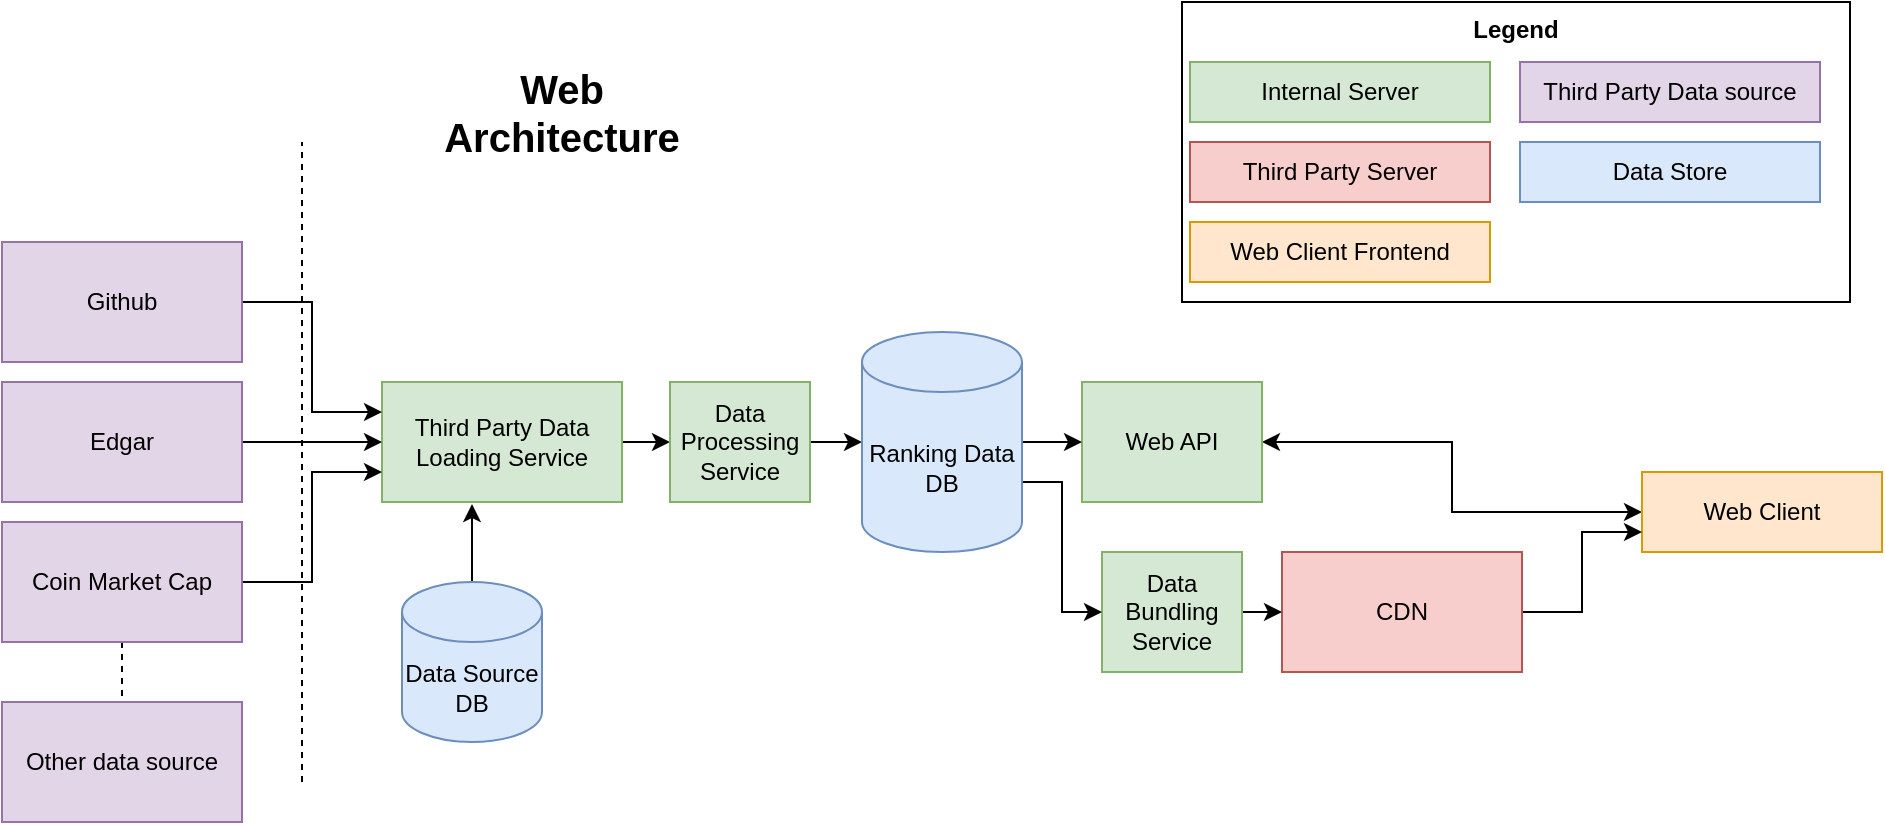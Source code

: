 <mxfile version="15.7.0" type="device"><diagram id="EKFa9jUMGPZQEcC4mZxJ" name="Page-1"><mxGraphModel dx="786" dy="545" grid="1" gridSize="10" guides="1" tooltips="1" connect="1" arrows="1" fold="1" page="1" pageScale="1" pageWidth="827" pageHeight="1169" math="0" shadow="0"><root><mxCell id="0"/><mxCell id="1" parent="0"/><mxCell id="HoEeNtHgA--gQAlp0OA_-60" style="edgeStyle=orthogonalEdgeStyle;rounded=0;orthogonalLoop=1;jettySize=auto;html=1;exitX=1;exitY=0.5;exitDx=0;exitDy=0;entryX=0;entryY=0.5;entryDx=0;entryDy=0;startArrow=none;startFill=0;endArrow=classic;endFill=1;" edge="1" parent="1" source="HoEeNtHgA--gQAlp0OA_-2" target="HoEeNtHgA--gQAlp0OA_-44"><mxGeometry relative="1" as="geometry"/></mxCell><mxCell id="HoEeNtHgA--gQAlp0OA_-2" value="Third Party Data Loading Service" style="rounded=0;whiteSpace=wrap;html=1;fillColor=#d5e8d4;strokeColor=#82b366;" vertex="1" parent="1"><mxGeometry x="270" y="250" width="120" height="60" as="geometry"/></mxCell><mxCell id="HoEeNtHgA--gQAlp0OA_-8" style="edgeStyle=orthogonalEdgeStyle;rounded=0;orthogonalLoop=1;jettySize=auto;html=1;exitX=1;exitY=0.5;exitDx=0;exitDy=0;entryX=0;entryY=0.5;entryDx=0;entryDy=0;" edge="1" parent="1" source="HoEeNtHgA--gQAlp0OA_-4" target="HoEeNtHgA--gQAlp0OA_-2"><mxGeometry relative="1" as="geometry"/></mxCell><mxCell id="HoEeNtHgA--gQAlp0OA_-4" value="Edgar" style="rounded=0;whiteSpace=wrap;html=1;fillColor=#e1d5e7;strokeColor=#9673a6;" vertex="1" parent="1"><mxGeometry x="80" y="250" width="120" height="60" as="geometry"/></mxCell><mxCell id="HoEeNtHgA--gQAlp0OA_-7" style="edgeStyle=orthogonalEdgeStyle;rounded=0;orthogonalLoop=1;jettySize=auto;html=1;exitX=1;exitY=0.5;exitDx=0;exitDy=0;entryX=0;entryY=0.25;entryDx=0;entryDy=0;" edge="1" parent="1" source="HoEeNtHgA--gQAlp0OA_-5" target="HoEeNtHgA--gQAlp0OA_-2"><mxGeometry relative="1" as="geometry"/></mxCell><mxCell id="HoEeNtHgA--gQAlp0OA_-5" value="Github" style="rounded=0;whiteSpace=wrap;html=1;fillColor=#e1d5e7;strokeColor=#9673a6;" vertex="1" parent="1"><mxGeometry x="80" y="180" width="120" height="60" as="geometry"/></mxCell><mxCell id="HoEeNtHgA--gQAlp0OA_-9" style="edgeStyle=orthogonalEdgeStyle;rounded=0;orthogonalLoop=1;jettySize=auto;html=1;exitX=1;exitY=0.5;exitDx=0;exitDy=0;entryX=0;entryY=0.75;entryDx=0;entryDy=0;" edge="1" parent="1" source="HoEeNtHgA--gQAlp0OA_-6" target="HoEeNtHgA--gQAlp0OA_-2"><mxGeometry relative="1" as="geometry"/></mxCell><mxCell id="HoEeNtHgA--gQAlp0OA_-26" style="edgeStyle=orthogonalEdgeStyle;rounded=0;orthogonalLoop=1;jettySize=auto;html=1;exitX=0.5;exitY=1;exitDx=0;exitDy=0;entryX=0.5;entryY=0;entryDx=0;entryDy=0;endArrow=none;endFill=0;dashed=1;" edge="1" parent="1" source="HoEeNtHgA--gQAlp0OA_-6" target="HoEeNtHgA--gQAlp0OA_-24"><mxGeometry relative="1" as="geometry"/></mxCell><mxCell id="HoEeNtHgA--gQAlp0OA_-6" value="Coin Market Cap" style="rounded=0;whiteSpace=wrap;html=1;fillColor=#e1d5e7;strokeColor=#9673a6;" vertex="1" parent="1"><mxGeometry x="80" y="320" width="120" height="60" as="geometry"/></mxCell><mxCell id="HoEeNtHgA--gQAlp0OA_-11" value="" style="endArrow=none;dashed=1;html=1;rounded=0;" edge="1" parent="1"><mxGeometry width="50" height="50" relative="1" as="geometry"><mxPoint x="230" y="450" as="sourcePoint"/><mxPoint x="230" y="130" as="targetPoint"/></mxGeometry></mxCell><mxCell id="HoEeNtHgA--gQAlp0OA_-12" value="&lt;b&gt;Legend&lt;/b&gt;" style="rounded=0;whiteSpace=wrap;html=1;verticalAlign=top;" vertex="1" parent="1"><mxGeometry x="670" y="60" width="334" height="150" as="geometry"/></mxCell><mxCell id="HoEeNtHgA--gQAlp0OA_-14" value="Third Party Data source" style="rounded=0;whiteSpace=wrap;html=1;verticalAlign=middle;fillColor=#e1d5e7;strokeColor=#9673a6;" vertex="1" parent="1"><mxGeometry x="839" y="90" width="150" height="30" as="geometry"/></mxCell><mxCell id="HoEeNtHgA--gQAlp0OA_-15" value="Internal Server" style="rounded=0;whiteSpace=wrap;html=1;verticalAlign=middle;fillColor=#d5e8d4;strokeColor=#82b366;" vertex="1" parent="1"><mxGeometry x="674" y="90" width="150" height="30" as="geometry"/></mxCell><mxCell id="HoEeNtHgA--gQAlp0OA_-16" value="Data Store" style="rounded=0;whiteSpace=wrap;html=1;verticalAlign=middle;fillColor=#dae8fc;strokeColor=#6c8ebf;" vertex="1" parent="1"><mxGeometry x="839" y="130" width="150" height="30" as="geometry"/></mxCell><mxCell id="HoEeNtHgA--gQAlp0OA_-24" value="Other data source" style="rounded=0;whiteSpace=wrap;html=1;fillColor=#e1d5e7;strokeColor=#9673a6;" vertex="1" parent="1"><mxGeometry x="80" y="410" width="120" height="60" as="geometry"/></mxCell><mxCell id="HoEeNtHgA--gQAlp0OA_-57" style="edgeStyle=orthogonalEdgeStyle;rounded=0;orthogonalLoop=1;jettySize=auto;html=1;exitX=1;exitY=0.5;exitDx=0;exitDy=0;entryX=0;entryY=0.5;entryDx=0;entryDy=0;startArrow=classic;startFill=1;endArrow=classic;endFill=1;" edge="1" parent="1" source="HoEeNtHgA--gQAlp0OA_-27" target="HoEeNtHgA--gQAlp0OA_-35"><mxGeometry relative="1" as="geometry"/></mxCell><mxCell id="HoEeNtHgA--gQAlp0OA_-27" value="Web API" style="rounded=0;whiteSpace=wrap;html=1;verticalAlign=middle;fillColor=#d5e8d4;strokeColor=#82b366;" vertex="1" parent="1"><mxGeometry x="620" y="250" width="90" height="60" as="geometry"/></mxCell><mxCell id="HoEeNtHgA--gQAlp0OA_-33" value="Web Client Frontend" style="rounded=0;whiteSpace=wrap;html=1;verticalAlign=middle;fillColor=#ffe6cc;strokeColor=#d79b00;" vertex="1" parent="1"><mxGeometry x="674" y="170" width="150" height="30" as="geometry"/></mxCell><mxCell id="HoEeNtHgA--gQAlp0OA_-35" value="Web Client" style="rounded=0;whiteSpace=wrap;html=1;verticalAlign=middle;fillColor=#ffe6cc;strokeColor=#d79b00;" vertex="1" parent="1"><mxGeometry x="900" y="295" width="120" height="40" as="geometry"/></mxCell><mxCell id="HoEeNtHgA--gQAlp0OA_-65" style="edgeStyle=orthogonalEdgeStyle;rounded=0;orthogonalLoop=1;jettySize=auto;html=1;exitX=1;exitY=0.5;exitDx=0;exitDy=0;entryX=0;entryY=0.75;entryDx=0;entryDy=0;startArrow=none;startFill=0;endArrow=classic;endFill=1;" edge="1" parent="1" source="HoEeNtHgA--gQAlp0OA_-36" target="HoEeNtHgA--gQAlp0OA_-35"><mxGeometry relative="1" as="geometry"/></mxCell><mxCell id="HoEeNtHgA--gQAlp0OA_-36" value="CDN" style="rounded=0;whiteSpace=wrap;html=1;verticalAlign=middle;fillColor=#f8cecc;strokeColor=#b85450;" vertex="1" parent="1"><mxGeometry x="720" y="335" width="120" height="60" as="geometry"/></mxCell><mxCell id="HoEeNtHgA--gQAlp0OA_-40" value="Third Party Server" style="rounded=0;whiteSpace=wrap;html=1;verticalAlign=middle;fillColor=#f8cecc;strokeColor=#b85450;" vertex="1" parent="1"><mxGeometry x="674" y="130" width="150" height="30" as="geometry"/></mxCell><mxCell id="HoEeNtHgA--gQAlp0OA_-55" style="edgeStyle=orthogonalEdgeStyle;rounded=0;orthogonalLoop=1;jettySize=auto;html=1;exitX=1;exitY=0.5;exitDx=0;exitDy=0;entryX=0;entryY=0.5;entryDx=0;entryDy=0;entryPerimeter=0;startArrow=none;startFill=0;endArrow=classic;endFill=1;" edge="1" parent="1" source="HoEeNtHgA--gQAlp0OA_-44" target="HoEeNtHgA--gQAlp0OA_-50"><mxGeometry relative="1" as="geometry"/></mxCell><mxCell id="HoEeNtHgA--gQAlp0OA_-44" value="Data Processing Service" style="rounded=0;whiteSpace=wrap;html=1;verticalAlign=middle;fillColor=#d5e8d4;strokeColor=#82b366;" vertex="1" parent="1"><mxGeometry x="414" y="250" width="70" height="60" as="geometry"/></mxCell><mxCell id="HoEeNtHgA--gQAlp0OA_-48" style="edgeStyle=orthogonalEdgeStyle;rounded=0;orthogonalLoop=1;jettySize=auto;html=1;exitX=1;exitY=0.5;exitDx=0;exitDy=0;entryX=0;entryY=0.5;entryDx=0;entryDy=0;startArrow=none;startFill=0;endArrow=classic;endFill=1;" edge="1" parent="1" source="HoEeNtHgA--gQAlp0OA_-47" target="HoEeNtHgA--gQAlp0OA_-36"><mxGeometry relative="1" as="geometry"/></mxCell><mxCell id="HoEeNtHgA--gQAlp0OA_-47" value="Data Bundling Service" style="rounded=0;whiteSpace=wrap;html=1;verticalAlign=middle;fillColor=#d5e8d4;strokeColor=#82b366;" vertex="1" parent="1"><mxGeometry x="630" y="335" width="70" height="60" as="geometry"/></mxCell><mxCell id="HoEeNtHgA--gQAlp0OA_-51" style="edgeStyle=orthogonalEdgeStyle;rounded=0;orthogonalLoop=1;jettySize=auto;html=1;exitX=1;exitY=0.5;exitDx=0;exitDy=0;exitPerimeter=0;entryX=0;entryY=0.5;entryDx=0;entryDy=0;startArrow=none;startFill=0;endArrow=classic;endFill=1;" edge="1" parent="1" source="HoEeNtHgA--gQAlp0OA_-50" target="HoEeNtHgA--gQAlp0OA_-27"><mxGeometry relative="1" as="geometry"/></mxCell><mxCell id="HoEeNtHgA--gQAlp0OA_-64" style="edgeStyle=orthogonalEdgeStyle;rounded=0;orthogonalLoop=1;jettySize=auto;html=1;exitX=1;exitY=0;exitDx=0;exitDy=75;exitPerimeter=0;startArrow=none;startFill=0;endArrow=classic;endFill=1;" edge="1" parent="1" source="HoEeNtHgA--gQAlp0OA_-50" target="HoEeNtHgA--gQAlp0OA_-47"><mxGeometry relative="1" as="geometry"/></mxCell><mxCell id="HoEeNtHgA--gQAlp0OA_-50" value="Ranking Data DB" style="shape=cylinder3;whiteSpace=wrap;html=1;boundedLbl=1;backgroundOutline=1;size=15;fillColor=#dae8fc;strokeColor=#6c8ebf;" vertex="1" parent="1"><mxGeometry x="510" y="225" width="80" height="110" as="geometry"/></mxCell><mxCell id="HoEeNtHgA--gQAlp0OA_-62" style="edgeStyle=orthogonalEdgeStyle;rounded=0;orthogonalLoop=1;jettySize=auto;html=1;exitX=0.5;exitY=0;exitDx=0;exitDy=0;exitPerimeter=0;entryX=0.375;entryY=1.017;entryDx=0;entryDy=0;entryPerimeter=0;startArrow=none;startFill=0;endArrow=classic;endFill=1;" edge="1" parent="1" source="HoEeNtHgA--gQAlp0OA_-61" target="HoEeNtHgA--gQAlp0OA_-2"><mxGeometry relative="1" as="geometry"/></mxCell><mxCell id="HoEeNtHgA--gQAlp0OA_-61" value="Data Source DB" style="shape=cylinder3;whiteSpace=wrap;html=1;boundedLbl=1;backgroundOutline=1;size=15;fillColor=#dae8fc;strokeColor=#6c8ebf;" vertex="1" parent="1"><mxGeometry x="280" y="350" width="70" height="80" as="geometry"/></mxCell><mxCell id="HoEeNtHgA--gQAlp0OA_-66" value="&lt;b style=&quot;font-size: 20px;&quot;&gt;Web Architecture&lt;/b&gt;" style="text;html=1;strokeColor=none;fillColor=none;align=center;verticalAlign=middle;whiteSpace=wrap;rounded=0;fontSize=20;" vertex="1" parent="1"><mxGeometry x="330" y="100" width="60" height="30" as="geometry"/></mxCell></root></mxGraphModel></diagram></mxfile>